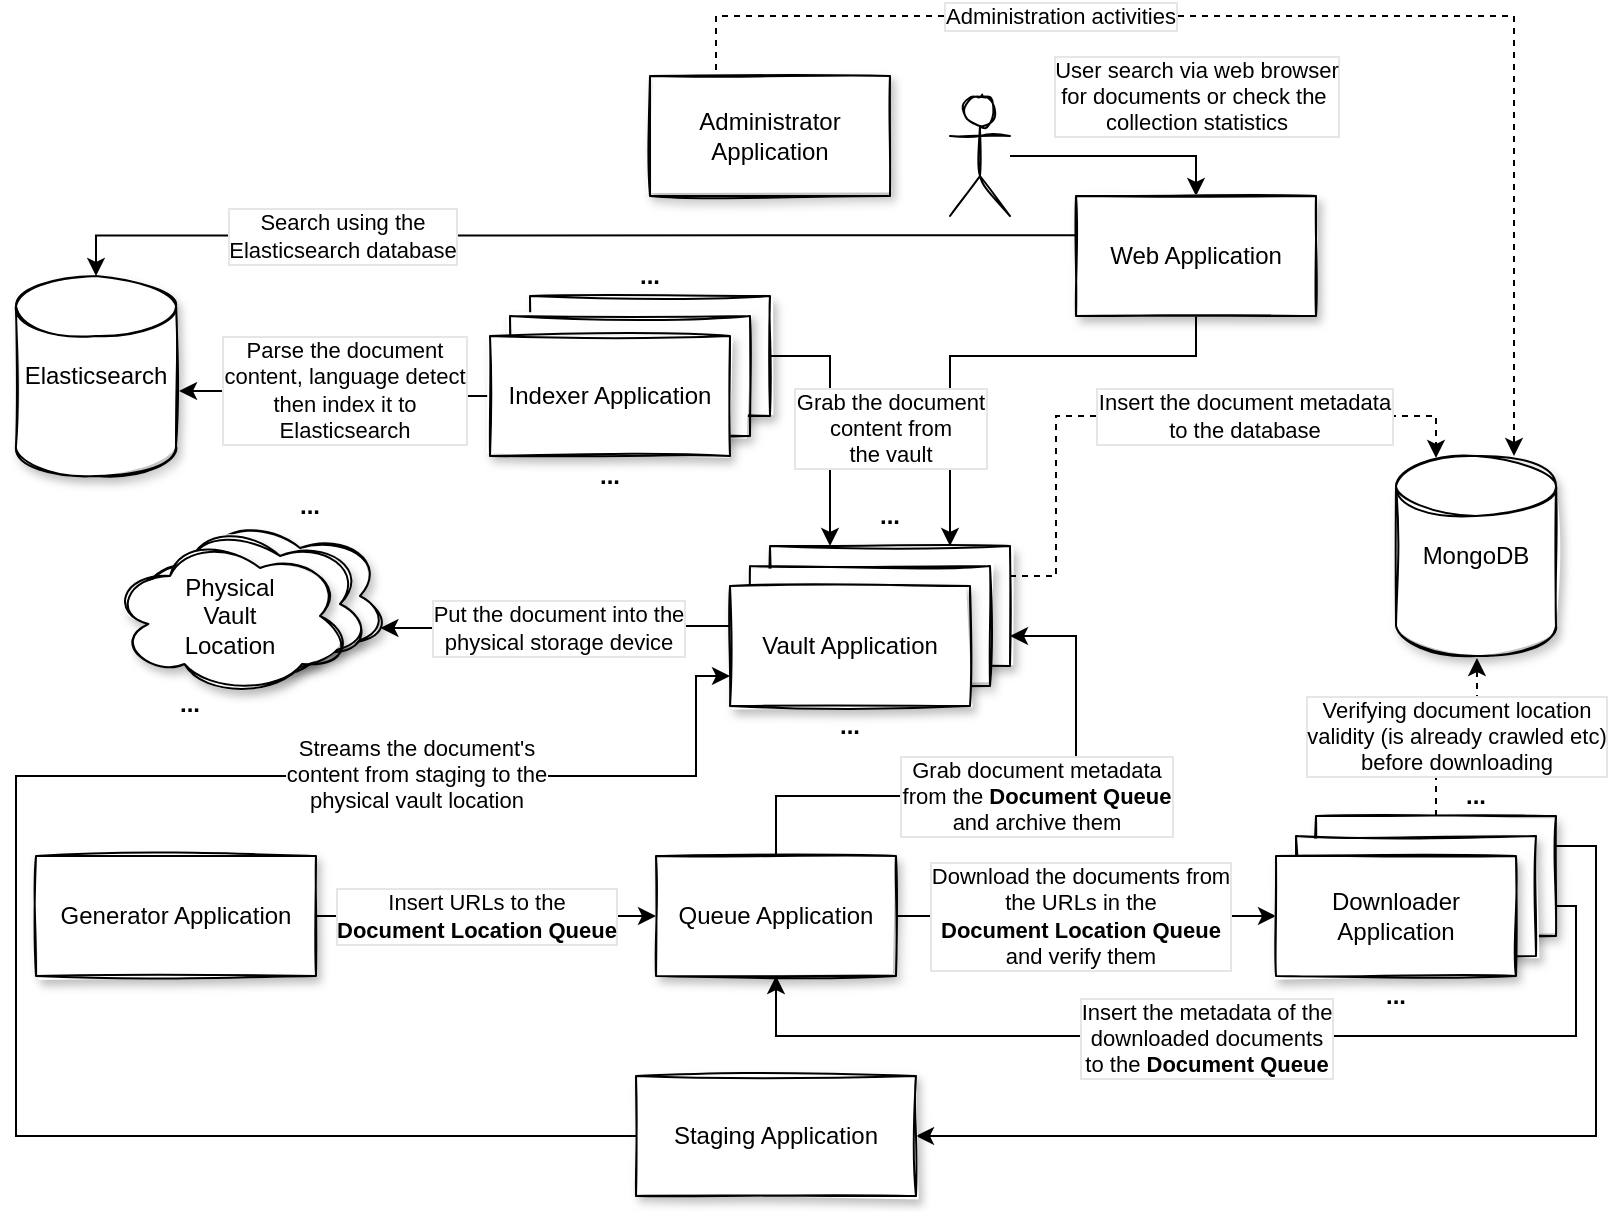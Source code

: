 <mxfile version="20.1.3" type="device"><diagram id="1iQj42AIyRgl3TGFdhaP" name="Page-1"><mxGraphModel dx="1648" dy="1476" grid="1" gridSize="10" guides="1" tooltips="1" connect="1" arrows="1" fold="1" page="1" pageScale="1" pageWidth="850" pageHeight="1100" math="0" shadow="0"><root><mxCell id="0"/><mxCell id="1" parent="0"/><mxCell id="u66GfZ1PHEjPPhLtcrFC-2" style="edgeStyle=orthogonalEdgeStyle;rounded=0;orthogonalLoop=1;jettySize=auto;html=1;exitX=1;exitY=0.25;exitDx=0;exitDy=0;entryX=1;entryY=0.5;entryDx=0;entryDy=0;" edge="1" parent="1" source="GJ7fCo2yTdwIKpVJeAWD-5" target="u66GfZ1PHEjPPhLtcrFC-1"><mxGeometry relative="1" as="geometry"><Array as="points"><mxPoint x="580" y="105"/><mxPoint x="580" y="250"/></Array></mxGeometry></mxCell><mxCell id="GJ7fCo2yTdwIKpVJeAWD-5" value="Downloader Application" style="rounded=0;whiteSpace=wrap;html=1;shadow=1;sketch=1;glass=0;" parent="1" vertex="1"><mxGeometry x="440" y="90" width="120" height="60" as="geometry"/></mxCell><mxCell id="GJ7fCo2yTdwIKpVJeAWD-31" value="Vault Application" style="rounded=0;whiteSpace=wrap;html=1;shadow=1;sketch=1;" parent="1" vertex="1"><mxGeometry x="167" y="-45" width="120" height="60" as="geometry"/></mxCell><mxCell id="GJ7fCo2yTdwIKpVJeAWD-57" value="Indexer Application" style="rounded=0;whiteSpace=wrap;html=1;sketch=1;glass=0;shadow=1;" parent="1" vertex="1"><mxGeometry x="47" y="-170" width="120" height="60" as="geometry"/></mxCell><mxCell id="GJ7fCo2yTdwIKpVJeAWD-3" style="edgeStyle=orthogonalEdgeStyle;rounded=0;orthogonalLoop=1;jettySize=auto;html=1;exitX=1;exitY=0.5;exitDx=0;exitDy=0;entryX=0;entryY=0.5;entryDx=0;entryDy=0;" parent="1" source="GJ7fCo2yTdwIKpVJeAWD-1" target="GJ7fCo2yTdwIKpVJeAWD-2" edge="1"><mxGeometry relative="1" as="geometry"/></mxCell><mxCell id="GJ7fCo2yTdwIKpVJeAWD-4" value="Insert URLs to the&lt;br&gt;&lt;b&gt;Document Location Queue&lt;/b&gt;" style="edgeLabel;html=1;align=center;verticalAlign=middle;resizable=0;points=[];labelBorderColor=#E6E6E6;" parent="GJ7fCo2yTdwIKpVJeAWD-3" vertex="1" connectable="0"><mxGeometry x="0.2" relative="1" as="geometry"><mxPoint x="-22" as="offset"/></mxGeometry></mxCell><mxCell id="GJ7fCo2yTdwIKpVJeAWD-1" value="Generator Application" style="rounded=0;whiteSpace=wrap;html=1;sketch=1;shadow=1;" parent="1" vertex="1"><mxGeometry x="-200" y="110" width="140" height="60" as="geometry"/></mxCell><mxCell id="GJ7fCo2yTdwIKpVJeAWD-8" style="edgeStyle=orthogonalEdgeStyle;rounded=0;orthogonalLoop=1;jettySize=auto;html=1;exitX=1;exitY=0.5;exitDx=0;exitDy=0;entryX=0;entryY=0.5;entryDx=0;entryDy=0;" parent="1" source="GJ7fCo2yTdwIKpVJeAWD-2" target="GJ7fCo2yTdwIKpVJeAWD-7" edge="1"><mxGeometry relative="1" as="geometry"/></mxCell><mxCell id="GJ7fCo2yTdwIKpVJeAWD-15" value="Download the documents from&lt;br&gt;the URLs in the&lt;br&gt;&lt;b&gt;Document Location Queue&lt;/b&gt;&lt;br&gt;and verify them" style="edgeLabel;html=1;align=center;verticalAlign=middle;resizable=0;points=[];labelBorderColor=#E6E6E6;" parent="GJ7fCo2yTdwIKpVJeAWD-8" vertex="1" connectable="0"><mxGeometry x="0.257" y="1" relative="1" as="geometry"><mxPoint x="-28" y="1" as="offset"/></mxGeometry></mxCell><mxCell id="GJ7fCo2yTdwIKpVJeAWD-37" style="edgeStyle=orthogonalEdgeStyle;rounded=0;orthogonalLoop=1;jettySize=auto;html=1;exitX=0.5;exitY=0;exitDx=0;exitDy=0;endArrow=classic;endFill=1;entryX=1;entryY=0.75;entryDx=0;entryDy=0;" parent="1" source="GJ7fCo2yTdwIKpVJeAWD-2" target="GJ7fCo2yTdwIKpVJeAWD-31" edge="1"><mxGeometry relative="1" as="geometry"><mxPoint x="297" y="-5" as="targetPoint"/><Array as="points"><mxPoint x="170" y="80"/><mxPoint x="320" y="80"/><mxPoint x="320"/></Array></mxGeometry></mxCell><mxCell id="QyyxcNpa5Ya9WB6LcHAx-10" value="Grab document metadata&lt;br&gt;from the &lt;b&gt;Document Queue&lt;/b&gt;&lt;br&gt;and archive them" style="edgeLabel;html=1;align=center;verticalAlign=middle;resizable=0;points=[];labelBorderColor=#E6E6E6;" parent="GJ7fCo2yTdwIKpVJeAWD-37" vertex="1" connectable="0"><mxGeometry x="0.31" y="39" relative="1" as="geometry"><mxPoint x="19" y="12" as="offset"/></mxGeometry></mxCell><mxCell id="GJ7fCo2yTdwIKpVJeAWD-2" value="Queue Application" style="rounded=0;whiteSpace=wrap;html=1;shadow=1;sketch=1;" parent="1" vertex="1"><mxGeometry x="110" y="110" width="120" height="60" as="geometry"/></mxCell><mxCell id="GJ7fCo2yTdwIKpVJeAWD-26" style="edgeStyle=orthogonalEdgeStyle;rounded=0;orthogonalLoop=1;jettySize=auto;html=1;dashed=1;exitX=0.5;exitY=0;exitDx=0;exitDy=0;entryX=0.506;entryY=1.01;entryDx=0;entryDy=0;entryPerimeter=0;" parent="1" source="GJ7fCo2yTdwIKpVJeAWD-5" target="GJ7fCo2yTdwIKpVJeAWD-25" edge="1"><mxGeometry relative="1" as="geometry"><mxPoint x="700" y="130" as="sourcePoint"/><mxPoint x="547" y="30" as="targetPoint"/><Array as="points"><mxPoint x="500" y="50"/><mxPoint x="521" y="50"/></Array></mxGeometry></mxCell><mxCell id="GJ7fCo2yTdwIKpVJeAWD-30" value="Verifying document location&lt;br&gt;validity (is already crawled etc)&lt;br&gt;before downloading" style="edgeLabel;html=1;align=center;verticalAlign=middle;resizable=0;points=[];labelBorderColor=#E6E6E6;" parent="GJ7fCo2yTdwIKpVJeAWD-26" vertex="1" connectable="0"><mxGeometry x="0.122" relative="1" as="geometry"><mxPoint x="-6" as="offset"/></mxGeometry></mxCell><mxCell id="GJ7fCo2yTdwIKpVJeAWD-17" style="edgeStyle=orthogonalEdgeStyle;rounded=0;orthogonalLoop=1;jettySize=auto;html=1;entryX=0.5;entryY=1;entryDx=0;entryDy=0;exitX=1;exitY=0.75;exitDx=0;exitDy=0;" parent="1" source="GJ7fCo2yTdwIKpVJeAWD-5" target="GJ7fCo2yTdwIKpVJeAWD-2" edge="1"><mxGeometry relative="1" as="geometry"><Array as="points"><mxPoint x="570" y="135"/><mxPoint x="570" y="200"/><mxPoint x="170" y="200"/></Array><mxPoint x="817" y="80" as="sourcePoint"/></mxGeometry></mxCell><mxCell id="GJ7fCo2yTdwIKpVJeAWD-24" value="Insert the metadata of the&lt;br&gt;downloaded documents&lt;br&gt;to the &lt;b&gt;Document Queue&lt;/b&gt;" style="edgeLabel;html=1;align=center;verticalAlign=middle;resizable=0;points=[];labelBorderColor=#E6E6E6;" parent="GJ7fCo2yTdwIKpVJeAWD-17" vertex="1" connectable="0"><mxGeometry x="0.135" y="1" relative="1" as="geometry"><mxPoint x="26" as="offset"/></mxGeometry></mxCell><mxCell id="GJ7fCo2yTdwIKpVJeAWD-6" value="Downloader Application" style="rounded=0;whiteSpace=wrap;html=1;shadow=1;sketch=1;glass=0;" parent="1" vertex="1"><mxGeometry x="430" y="100" width="120" height="60" as="geometry"/></mxCell><mxCell id="GJ7fCo2yTdwIKpVJeAWD-7" value="Downloader Application" style="rounded=0;whiteSpace=wrap;html=1;shadow=1;sketch=1;glass=0;" parent="1" vertex="1"><mxGeometry x="420" y="110" width="120" height="60" as="geometry"/></mxCell><mxCell id="GJ7fCo2yTdwIKpVJeAWD-13" value="&lt;b&gt;...&lt;/b&gt;" style="text;html=1;strokeColor=none;fillColor=none;align=center;verticalAlign=middle;whiteSpace=wrap;rounded=0;" parent="1" vertex="1"><mxGeometry x="500" y="70" width="40" height="20" as="geometry"/></mxCell><mxCell id="GJ7fCo2yTdwIKpVJeAWD-14" value="&lt;b&gt;...&lt;/b&gt;" style="text;html=1;strokeColor=none;fillColor=none;align=center;verticalAlign=middle;whiteSpace=wrap;rounded=0;" parent="1" vertex="1"><mxGeometry x="460" y="170" width="40" height="20" as="geometry"/></mxCell><mxCell id="GJ7fCo2yTdwIKpVJeAWD-25" value="MongoDB" style="shape=cylinder2;whiteSpace=wrap;html=1;boundedLbl=1;backgroundOutline=1;size=15;sketch=1;shadow=1;" parent="1" vertex="1"><mxGeometry x="480" y="-90" width="80" height="100" as="geometry"/></mxCell><mxCell id="GJ7fCo2yTdwIKpVJeAWD-51" style="edgeStyle=orthogonalEdgeStyle;rounded=0;orthogonalLoop=1;jettySize=auto;html=1;exitX=1;exitY=0.25;exitDx=0;exitDy=0;dashed=1;endArrow=classic;endFill=1;" parent="1" source="GJ7fCo2yTdwIKpVJeAWD-31" edge="1"><mxGeometry relative="1" as="geometry"><mxPoint x="500" y="-89" as="targetPoint"/><Array as="points"><mxPoint x="310" y="-30"/><mxPoint x="310" y="-110"/><mxPoint x="500" y="-110"/><mxPoint x="500" y="-89"/></Array></mxGeometry></mxCell><mxCell id="GJ7fCo2yTdwIKpVJeAWD-52" value="Insert the document metadata&lt;br&gt;to the database" style="edgeLabel;html=1;align=center;verticalAlign=middle;resizable=0;points=[];labelBorderColor=#E6E6E6;" parent="GJ7fCo2yTdwIKpVJeAWD-51" vertex="1" connectable="0"><mxGeometry x="-0.174" y="2" relative="1" as="geometry"><mxPoint x="67" y="2" as="offset"/></mxGeometry></mxCell><mxCell id="GJ7fCo2yTdwIKpVJeAWD-44" style="edgeStyle=orthogonalEdgeStyle;rounded=0;orthogonalLoop=1;jettySize=auto;html=1;exitX=0;exitY=0.5;exitDx=0;exitDy=0;entryX=0.96;entryY=0.7;entryDx=0;entryDy=0;entryPerimeter=0;endArrow=classic;endFill=1;" parent="1" source="GJ7fCo2yTdwIKpVJeAWD-32" target="GJ7fCo2yTdwIKpVJeAWD-40" edge="1"><mxGeometry relative="1" as="geometry"/></mxCell><mxCell id="GJ7fCo2yTdwIKpVJeAWD-46" value="Put the document into the&lt;br&gt;physical storage device" style="edgeLabel;html=1;align=center;verticalAlign=middle;resizable=0;points=[];labelBorderColor=#E6E6E6;" parent="GJ7fCo2yTdwIKpVJeAWD-44" vertex="1" connectable="0"><mxGeometry x="0.225" y="-1" relative="1" as="geometry"><mxPoint x="17" y="1" as="offset"/></mxGeometry></mxCell><mxCell id="GJ7fCo2yTdwIKpVJeAWD-32" value="Vault Application" style="rounded=0;whiteSpace=wrap;html=1;shadow=1;sketch=1;" parent="1" vertex="1"><mxGeometry x="157" y="-35" width="120" height="60" as="geometry"/></mxCell><mxCell id="GJ7fCo2yTdwIKpVJeAWD-33" value="Vault Application" style="rounded=0;whiteSpace=wrap;html=1;shadow=1;sketch=1;" parent="1" vertex="1"><mxGeometry x="147" y="-25" width="120" height="60" as="geometry"/></mxCell><mxCell id="GJ7fCo2yTdwIKpVJeAWD-34" value="&lt;b&gt;...&lt;/b&gt;" style="text;html=1;strokeColor=none;fillColor=none;align=center;verticalAlign=middle;whiteSpace=wrap;rounded=0;" parent="1" vertex="1"><mxGeometry x="187" y="35" width="40" height="20" as="geometry"/></mxCell><mxCell id="GJ7fCo2yTdwIKpVJeAWD-40" value="Physical&lt;br&gt;Vault&lt;br&gt;Location" style="ellipse;shape=cloud;whiteSpace=wrap;html=1;shadow=1;sketch=1;" parent="1" vertex="1"><mxGeometry x="-143" y="-60" width="120" height="80" as="geometry"/></mxCell><mxCell id="GJ7fCo2yTdwIKpVJeAWD-41" value="Physical&lt;br&gt;Vault&lt;br&gt;Location" style="ellipse;shape=cloud;whiteSpace=wrap;html=1;shadow=1;sketch=1;" parent="1" vertex="1"><mxGeometry x="-153" y="-56" width="120" height="80" as="geometry"/></mxCell><mxCell id="GJ7fCo2yTdwIKpVJeAWD-42" value="Physical&lt;br&gt;Vault&lt;br&gt;Location" style="ellipse;shape=cloud;whiteSpace=wrap;html=1;shadow=1;sketch=1;" parent="1" vertex="1"><mxGeometry x="-163" y="-50" width="120" height="80" as="geometry"/></mxCell><mxCell id="GJ7fCo2yTdwIKpVJeAWD-47" value="&lt;b&gt;...&lt;/b&gt;" style="text;html=1;strokeColor=none;fillColor=none;align=center;verticalAlign=middle;whiteSpace=wrap;rounded=0;" parent="1" vertex="1"><mxGeometry x="-143" y="24" width="40" height="20" as="geometry"/></mxCell><mxCell id="GJ7fCo2yTdwIKpVJeAWD-48" value="&lt;b&gt;...&lt;/b&gt;" style="text;html=1;strokeColor=none;fillColor=none;align=center;verticalAlign=middle;whiteSpace=wrap;rounded=0;" parent="1" vertex="1"><mxGeometry x="-83" y="-75" width="40" height="20" as="geometry"/></mxCell><mxCell id="GJ7fCo2yTdwIKpVJeAWD-61" style="edgeStyle=orthogonalEdgeStyle;rounded=0;orthogonalLoop=1;jettySize=auto;html=1;endArrow=classic;endFill=1;exitX=1;exitY=0.5;exitDx=0;exitDy=0;entryX=0.25;entryY=0;entryDx=0;entryDy=0;" parent="1" source="GJ7fCo2yTdwIKpVJeAWD-57" target="GJ7fCo2yTdwIKpVJeAWD-31" edge="1"><mxGeometry relative="1" as="geometry"><mxPoint x="160" y="-210" as="sourcePoint"/><mxPoint x="190" as="targetPoint"/></mxGeometry></mxCell><mxCell id="GJ7fCo2yTdwIKpVJeAWD-65" style="edgeStyle=orthogonalEdgeStyle;rounded=0;orthogonalLoop=1;jettySize=auto;html=1;exitX=0;exitY=0.5;exitDx=0;exitDy=0;entryX=1.019;entryY=0.575;entryDx=0;entryDy=0;entryPerimeter=0;endArrow=classic;endFill=1;" parent="1" source="GJ7fCo2yTdwIKpVJeAWD-56" target="GJ7fCo2yTdwIKpVJeAWD-55" edge="1"><mxGeometry relative="1" as="geometry"/></mxCell><mxCell id="GJ7fCo2yTdwIKpVJeAWD-67" value="Parse the document&lt;br&gt;content, language detect&lt;br&gt;then index it to&lt;br&gt;Elasticsearch" style="edgeLabel;html=1;align=center;verticalAlign=middle;resizable=0;points=[];labelBorderColor=#E6E6E6;" parent="GJ7fCo2yTdwIKpVJeAWD-65" vertex="1" connectable="0"><mxGeometry x="0.153" relative="1" as="geometry"><mxPoint x="15.5" y="-0.5" as="offset"/></mxGeometry></mxCell><mxCell id="GJ7fCo2yTdwIKpVJeAWD-53" value="Indexer Application" style="rounded=0;whiteSpace=wrap;html=1;sketch=1;glass=0;shadow=1;" parent="1" vertex="1"><mxGeometry x="37" y="-160" width="120" height="60" as="geometry"/></mxCell><mxCell id="GJ7fCo2yTdwIKpVJeAWD-55" value="Elasticsearch" style="shape=cylinder2;whiteSpace=wrap;html=1;boundedLbl=1;backgroundOutline=1;size=15;sketch=1;shadow=1;" parent="1" vertex="1"><mxGeometry x="-210" y="-180" width="80" height="100" as="geometry"/></mxCell><mxCell id="GJ7fCo2yTdwIKpVJeAWD-56" value="Indexer Application" style="rounded=0;whiteSpace=wrap;html=1;sketch=1;glass=0;shadow=1;" parent="1" vertex="1"><mxGeometry x="27" y="-150" width="120" height="60" as="geometry"/></mxCell><mxCell id="GJ7fCo2yTdwIKpVJeAWD-58" value="&lt;b&gt;...&lt;/b&gt;" style="text;html=1;strokeColor=none;fillColor=none;align=center;verticalAlign=middle;whiteSpace=wrap;rounded=0;" parent="1" vertex="1"><mxGeometry x="67" y="-90" width="40" height="20" as="geometry"/></mxCell><mxCell id="GJ7fCo2yTdwIKpVJeAWD-59" value="&lt;b&gt;...&lt;/b&gt;" style="text;html=1;strokeColor=none;fillColor=none;align=center;verticalAlign=middle;whiteSpace=wrap;rounded=0;" parent="1" vertex="1"><mxGeometry x="87" y="-190" width="40" height="20" as="geometry"/></mxCell><mxCell id="GJ7fCo2yTdwIKpVJeAWD-69" style="edgeStyle=orthogonalEdgeStyle;rounded=0;orthogonalLoop=1;jettySize=auto;html=1;exitX=0.002;exitY=0.328;exitDx=0;exitDy=0;entryX=0.5;entryY=0;entryDx=0;entryDy=0;entryPerimeter=0;endArrow=classic;endFill=1;exitPerimeter=0;" parent="1" source="GJ7fCo2yTdwIKpVJeAWD-68" target="GJ7fCo2yTdwIKpVJeAWD-55" edge="1"><mxGeometry relative="1" as="geometry"><Array as="points"><mxPoint x="-170" y="-200"/></Array></mxGeometry></mxCell><mxCell id="GJ7fCo2yTdwIKpVJeAWD-70" value="Search using the&lt;br&gt;Elasticsearch database" style="edgeLabel;html=1;align=center;verticalAlign=middle;resizable=0;points=[];labelBorderColor=#E6E6E6;" parent="GJ7fCo2yTdwIKpVJeAWD-69" vertex="1" connectable="0"><mxGeometry x="0.245" relative="1" as="geometry"><mxPoint x="-49" as="offset"/></mxGeometry></mxCell><mxCell id="GJ7fCo2yTdwIKpVJeAWD-71" style="edgeStyle=orthogonalEdgeStyle;rounded=0;orthogonalLoop=1;jettySize=auto;html=1;exitX=0.5;exitY=1;exitDx=0;exitDy=0;endArrow=classic;endFill=1;entryX=0.75;entryY=0;entryDx=0;entryDy=0;" parent="1" source="GJ7fCo2yTdwIKpVJeAWD-68" target="GJ7fCo2yTdwIKpVJeAWD-31" edge="1"><mxGeometry relative="1" as="geometry"><Array as="points"><mxPoint x="380" y="-140"/><mxPoint x="257" y="-140"/></Array><mxPoint x="227" y="-70" as="targetPoint"/></mxGeometry></mxCell><mxCell id="GJ7fCo2yTdwIKpVJeAWD-72" value="Grab the document&lt;br&gt;content from&lt;br&gt;the vault" style="edgeLabel;html=1;align=center;verticalAlign=middle;resizable=0;points=[];labelBorderColor=#E6E6E6;" parent="GJ7fCo2yTdwIKpVJeAWD-71" vertex="1" connectable="0"><mxGeometry x="0.238" relative="1" as="geometry"><mxPoint x="-30" y="31" as="offset"/></mxGeometry></mxCell><mxCell id="GJ7fCo2yTdwIKpVJeAWD-78" style="edgeStyle=orthogonalEdgeStyle;rounded=0;orthogonalLoop=1;jettySize=auto;html=1;exitX=0.5;exitY=0;exitDx=0;exitDy=0;endArrow=none;endFill=0;startArrow=classic;startFill=1;" parent="1" source="GJ7fCo2yTdwIKpVJeAWD-68" target="GJ7fCo2yTdwIKpVJeAWD-74" edge="1"><mxGeometry relative="1" as="geometry"><Array as="points"><mxPoint x="380" y="-240"/></Array></mxGeometry></mxCell><mxCell id="GJ7fCo2yTdwIKpVJeAWD-79" value="User search via web browser&lt;br&gt;for documents or check the&amp;nbsp;&lt;br&gt;collection statistics" style="edgeLabel;html=1;align=center;verticalAlign=middle;resizable=0;points=[];labelBorderColor=#E6E6E6;" parent="GJ7fCo2yTdwIKpVJeAWD-78" vertex="1" connectable="0"><mxGeometry x="-0.233" y="-1" relative="1" as="geometry"><mxPoint x="23" y="-29" as="offset"/></mxGeometry></mxCell><mxCell id="GJ7fCo2yTdwIKpVJeAWD-68" value="Web Application" style="rounded=0;whiteSpace=wrap;html=1;sketch=1;shadow=1;" parent="1" vertex="1"><mxGeometry x="320" y="-220" width="120" height="60" as="geometry"/></mxCell><mxCell id="GJ7fCo2yTdwIKpVJeAWD-74" value="" style="shape=umlActor;verticalLabelPosition=bottom;verticalAlign=top;html=1;outlineConnect=0;sketch=1;" parent="1" vertex="1"><mxGeometry x="257" y="-270" width="30" height="60" as="geometry"/></mxCell><mxCell id="QyyxcNpa5Ya9WB6LcHAx-7" style="edgeStyle=orthogonalEdgeStyle;rounded=0;orthogonalLoop=1;jettySize=auto;html=1;dashed=1;exitX=0.5;exitY=0;exitDx=0;exitDy=0;" parent="1" source="QyyxcNpa5Ya9WB6LcHAx-5" edge="1"><mxGeometry relative="1" as="geometry"><mxPoint x="210" y="-280" as="sourcePoint"/><mxPoint x="539" y="-90" as="targetPoint"/><Array as="points"><mxPoint x="140" y="-310"/><mxPoint x="539" y="-310"/></Array></mxGeometry></mxCell><mxCell id="QyyxcNpa5Ya9WB6LcHAx-9" value="Administration activities" style="edgeLabel;html=1;align=center;verticalAlign=middle;resizable=0;points=[];labelBorderColor=#E6E6E6;" parent="QyyxcNpa5Ya9WB6LcHAx-7" vertex="1" connectable="0"><mxGeometry x="-0.693" y="2" relative="1" as="geometry"><mxPoint x="125" y="2" as="offset"/></mxGeometry></mxCell><mxCell id="QyyxcNpa5Ya9WB6LcHAx-5" value="Administrator Application" style="rounded=0;whiteSpace=wrap;html=1;sketch=1;shadow=1;glass=0;" parent="1" vertex="1"><mxGeometry x="107" y="-280" width="120" height="60" as="geometry"/></mxCell><mxCell id="u66GfZ1PHEjPPhLtcrFC-3" style="edgeStyle=orthogonalEdgeStyle;rounded=0;orthogonalLoop=1;jettySize=auto;html=1;exitX=0;exitY=0.5;exitDx=0;exitDy=0;entryX=0;entryY=0.75;entryDx=0;entryDy=0;" edge="1" parent="1" source="u66GfZ1PHEjPPhLtcrFC-1" target="GJ7fCo2yTdwIKpVJeAWD-33"><mxGeometry relative="1" as="geometry"><Array as="points"><mxPoint x="-210" y="250"/><mxPoint x="-210" y="70"/><mxPoint x="130" y="70"/><mxPoint x="130" y="20"/></Array></mxGeometry></mxCell><mxCell id="u66GfZ1PHEjPPhLtcrFC-4" value="Streams the document's&lt;br&gt;content from staging to the&lt;br&gt;physical vault location" style="edgeLabel;html=1;align=center;verticalAlign=middle;resizable=0;points=[];" vertex="1" connectable="0" parent="u66GfZ1PHEjPPhLtcrFC-3"><mxGeometry x="0.537" y="1" relative="1" as="geometry"><mxPoint as="offset"/></mxGeometry></mxCell><mxCell id="u66GfZ1PHEjPPhLtcrFC-1" value="Staging Application" style="rounded=0;whiteSpace=wrap;html=1;sketch=1;shadow=1;" vertex="1" parent="1"><mxGeometry x="100" y="220" width="140" height="60" as="geometry"/></mxCell><mxCell id="u66GfZ1PHEjPPhLtcrFC-5" value="&lt;b&gt;...&lt;/b&gt;" style="text;html=1;strokeColor=none;fillColor=none;align=center;verticalAlign=middle;whiteSpace=wrap;rounded=0;" vertex="1" parent="1"><mxGeometry x="207" y="-70" width="40" height="20" as="geometry"/></mxCell></root></mxGraphModel></diagram></mxfile>